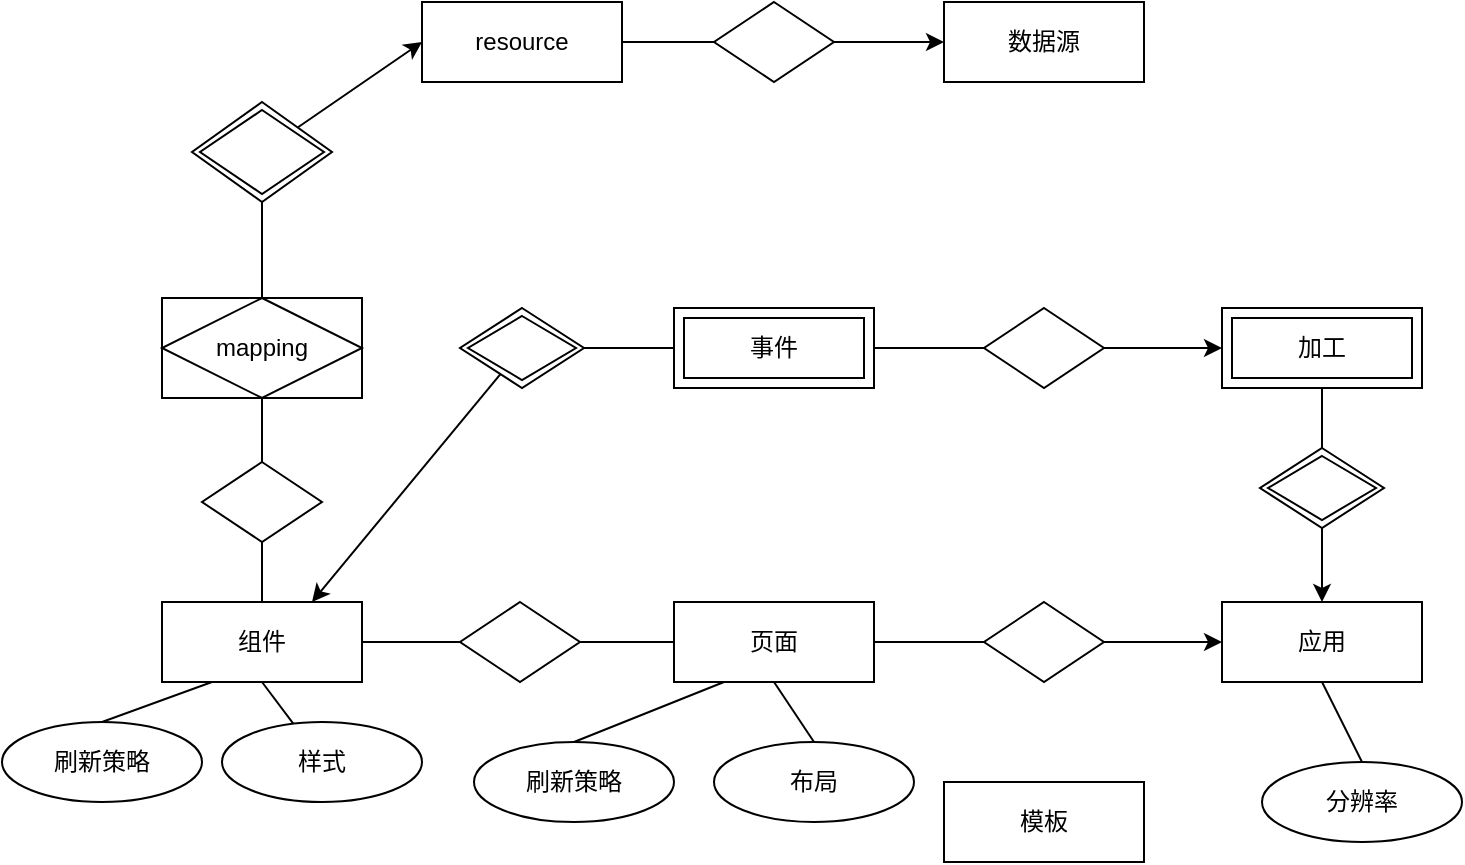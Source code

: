 <mxfile version="14.2.9" type="github">
  <diagram id="8m_83W-AyGa6Lw00tJbV" name="Page-1">
    <mxGraphModel dx="1102" dy="1783" grid="1" gridSize="10" guides="1" tooltips="1" connect="1" arrows="1" fold="1" page="1" pageScale="1" pageWidth="827" pageHeight="1169" math="0" shadow="0">
      <root>
        <mxCell id="0" />
        <mxCell id="1" parent="0" />
        <mxCell id="g3utbNs4VeE5p_Rx1PZi-1" value="组件" style="whiteSpace=wrap;html=1;align=center;" vertex="1" parent="1">
          <mxGeometry x="80" y="250" width="100" height="40" as="geometry" />
        </mxCell>
        <mxCell id="g3utbNs4VeE5p_Rx1PZi-4" value="" style="shape=rhombus;perimeter=rhombusPerimeter;whiteSpace=wrap;html=1;align=center;" vertex="1" parent="1">
          <mxGeometry x="229" y="250" width="60" height="40" as="geometry" />
        </mxCell>
        <mxCell id="g3utbNs4VeE5p_Rx1PZi-5" value="" style="endArrow=none;html=1;rounded=0;exitX=1;exitY=0.5;exitDx=0;exitDy=0;entryX=0;entryY=0.5;entryDx=0;entryDy=0;" edge="1" parent="1" source="g3utbNs4VeE5p_Rx1PZi-1" target="g3utbNs4VeE5p_Rx1PZi-4">
          <mxGeometry relative="1" as="geometry">
            <mxPoint x="170" y="270" as="sourcePoint" />
            <mxPoint x="240" y="270" as="targetPoint" />
          </mxGeometry>
        </mxCell>
        <mxCell id="g3utbNs4VeE5p_Rx1PZi-6" value="页面" style="whiteSpace=wrap;html=1;align=center;" vertex="1" parent="1">
          <mxGeometry x="336" y="250" width="100" height="40" as="geometry" />
        </mxCell>
        <mxCell id="g3utbNs4VeE5p_Rx1PZi-10" value="" style="edgeStyle=orthogonalEdgeStyle;rounded=0;orthogonalLoop=1;jettySize=auto;html=1;" edge="1" parent="1" source="g3utbNs4VeE5p_Rx1PZi-8" target="g3utbNs4VeE5p_Rx1PZi-9">
          <mxGeometry relative="1" as="geometry" />
        </mxCell>
        <mxCell id="g3utbNs4VeE5p_Rx1PZi-8" value="" style="shape=rhombus;perimeter=rhombusPerimeter;whiteSpace=wrap;html=1;align=center;" vertex="1" parent="1">
          <mxGeometry x="491" y="250" width="60" height="40" as="geometry" />
        </mxCell>
        <mxCell id="g3utbNs4VeE5p_Rx1PZi-9" value="应用" style="whiteSpace=wrap;html=1;align=center;" vertex="1" parent="1">
          <mxGeometry x="610" y="250" width="100" height="40" as="geometry" />
        </mxCell>
        <mxCell id="g3utbNs4VeE5p_Rx1PZi-11" value="" style="endArrow=none;html=1;rounded=0;exitX=1;exitY=0.5;exitDx=0;exitDy=0;entryX=0;entryY=0.5;entryDx=0;entryDy=0;" edge="1" parent="1" source="g3utbNs4VeE5p_Rx1PZi-4" target="g3utbNs4VeE5p_Rx1PZi-6">
          <mxGeometry relative="1" as="geometry">
            <mxPoint x="150" y="280" as="sourcePoint" />
            <mxPoint x="240" y="280" as="targetPoint" />
          </mxGeometry>
        </mxCell>
        <mxCell id="g3utbNs4VeE5p_Rx1PZi-12" value="" style="endArrow=none;html=1;rounded=0;exitX=1;exitY=0.5;exitDx=0;exitDy=0;entryX=0;entryY=0.5;entryDx=0;entryDy=0;" edge="1" parent="1" source="g3utbNs4VeE5p_Rx1PZi-6" target="g3utbNs4VeE5p_Rx1PZi-8">
          <mxGeometry relative="1" as="geometry">
            <mxPoint x="116" y="290" as="sourcePoint" />
            <mxPoint x="206" y="290" as="targetPoint" />
          </mxGeometry>
        </mxCell>
        <mxCell id="g3utbNs4VeE5p_Rx1PZi-13" value="mapping" style="shape=associativeEntity;whiteSpace=wrap;html=1;align=center;" vertex="1" parent="1">
          <mxGeometry x="80" y="98" width="100" height="50" as="geometry" />
        </mxCell>
        <mxCell id="g3utbNs4VeE5p_Rx1PZi-42" value="" style="edgeStyle=none;rounded=0;orthogonalLoop=1;jettySize=auto;html=1;entryX=0;entryY=0.5;entryDx=0;entryDy=0;" edge="1" parent="1" source="g3utbNs4VeE5p_Rx1PZi-14" target="g3utbNs4VeE5p_Rx1PZi-32">
          <mxGeometry relative="1" as="geometry" />
        </mxCell>
        <mxCell id="g3utbNs4VeE5p_Rx1PZi-14" value="" style="shape=rhombus;double=1;perimeter=rhombusPerimeter;whiteSpace=wrap;html=1;align=center;" vertex="1" parent="1">
          <mxGeometry x="95" width="70" height="50" as="geometry" />
        </mxCell>
        <mxCell id="g3utbNs4VeE5p_Rx1PZi-16" value="事件" style="shape=ext;margin=3;double=1;whiteSpace=wrap;html=1;align=center;" vertex="1" parent="1">
          <mxGeometry x="336" y="103" width="100" height="40" as="geometry" />
        </mxCell>
        <mxCell id="g3utbNs4VeE5p_Rx1PZi-19" value="" style="rounded=0;orthogonalLoop=1;jettySize=auto;html=1;entryX=0.75;entryY=0;entryDx=0;entryDy=0;" edge="1" parent="1" source="g3utbNs4VeE5p_Rx1PZi-17" target="g3utbNs4VeE5p_Rx1PZi-1">
          <mxGeometry relative="1" as="geometry" />
        </mxCell>
        <mxCell id="g3utbNs4VeE5p_Rx1PZi-17" value="" style="shape=rhombus;double=1;perimeter=rhombusPerimeter;whiteSpace=wrap;html=1;align=center;" vertex="1" parent="1">
          <mxGeometry x="229" y="103" width="62" height="40" as="geometry" />
        </mxCell>
        <mxCell id="g3utbNs4VeE5p_Rx1PZi-20" value="" style="endArrow=none;html=1;rounded=0;exitX=1;exitY=0.5;exitDx=0;exitDy=0;entryX=0;entryY=0.5;entryDx=0;entryDy=0;" edge="1" parent="1" source="g3utbNs4VeE5p_Rx1PZi-17" target="g3utbNs4VeE5p_Rx1PZi-16">
          <mxGeometry relative="1" as="geometry">
            <mxPoint x="480" y="10" as="sourcePoint" />
            <mxPoint x="640" y="10" as="targetPoint" />
          </mxGeometry>
        </mxCell>
        <mxCell id="g3utbNs4VeE5p_Rx1PZi-21" value="加工" style="shape=ext;margin=3;double=1;whiteSpace=wrap;html=1;align=center;" vertex="1" parent="1">
          <mxGeometry x="610" y="103" width="100" height="40" as="geometry" />
        </mxCell>
        <mxCell id="g3utbNs4VeE5p_Rx1PZi-23" value="" style="edgeStyle=none;rounded=0;orthogonalLoop=1;jettySize=auto;html=1;" edge="1" parent="1" source="g3utbNs4VeE5p_Rx1PZi-22" target="g3utbNs4VeE5p_Rx1PZi-21">
          <mxGeometry relative="1" as="geometry" />
        </mxCell>
        <mxCell id="g3utbNs4VeE5p_Rx1PZi-22" value="" style="shape=rhombus;perimeter=rhombusPerimeter;whiteSpace=wrap;html=1;align=center;" vertex="1" parent="1">
          <mxGeometry x="491" y="103" width="60" height="40" as="geometry" />
        </mxCell>
        <mxCell id="g3utbNs4VeE5p_Rx1PZi-24" value="" style="endArrow=none;html=1;rounded=0;exitX=1;exitY=0.5;exitDx=0;exitDy=0;entryX=0;entryY=0.5;entryDx=0;entryDy=0;" edge="1" parent="1" source="g3utbNs4VeE5p_Rx1PZi-16" target="g3utbNs4VeE5p_Rx1PZi-22">
          <mxGeometry relative="1" as="geometry">
            <mxPoint x="301" y="133" as="sourcePoint" />
            <mxPoint x="346" y="133" as="targetPoint" />
          </mxGeometry>
        </mxCell>
        <mxCell id="g3utbNs4VeE5p_Rx1PZi-26" value="" style="endArrow=none;html=1;rounded=0;exitX=0.5;exitY=1;exitDx=0;exitDy=0;entryX=0.5;entryY=0;entryDx=0;entryDy=0;" edge="1" parent="1" source="g3utbNs4VeE5p_Rx1PZi-21">
          <mxGeometry relative="1" as="geometry">
            <mxPoint x="740" y="170" as="sourcePoint" />
            <mxPoint x="660" y="173" as="targetPoint" />
          </mxGeometry>
        </mxCell>
        <mxCell id="g3utbNs4VeE5p_Rx1PZi-27" value="" style="edgeStyle=none;rounded=0;orthogonalLoop=1;jettySize=auto;html=1;exitX=0.5;exitY=1;exitDx=0;exitDy=0;entryX=0.5;entryY=0;entryDx=0;entryDy=0;" edge="1" parent="1" target="g3utbNs4VeE5p_Rx1PZi-9">
          <mxGeometry relative="1" as="geometry">
            <mxPoint x="660" y="213" as="sourcePoint" />
            <mxPoint x="620" y="133" as="targetPoint" />
          </mxGeometry>
        </mxCell>
        <mxCell id="g3utbNs4VeE5p_Rx1PZi-28" value="" style="shape=rhombus;double=1;perimeter=rhombusPerimeter;whiteSpace=wrap;html=1;align=center;" vertex="1" parent="1">
          <mxGeometry x="629" y="173" width="62" height="40" as="geometry" />
        </mxCell>
        <mxCell id="g3utbNs4VeE5p_Rx1PZi-30" value="模板" style="whiteSpace=wrap;html=1;align=center;" vertex="1" parent="1">
          <mxGeometry x="471" y="340" width="100" height="40" as="geometry" />
        </mxCell>
        <mxCell id="g3utbNs4VeE5p_Rx1PZi-31" value="数据源" style="whiteSpace=wrap;html=1;align=center;" vertex="1" parent="1">
          <mxGeometry x="471" y="-50" width="100" height="40" as="geometry" />
        </mxCell>
        <mxCell id="g3utbNs4VeE5p_Rx1PZi-32" value="resource" style="whiteSpace=wrap;html=1;align=center;" vertex="1" parent="1">
          <mxGeometry x="210" y="-50" width="100" height="40" as="geometry" />
        </mxCell>
        <mxCell id="g3utbNs4VeE5p_Rx1PZi-34" value="" style="edgeStyle=none;rounded=0;orthogonalLoop=1;jettySize=auto;html=1;" edge="1" parent="1" source="g3utbNs4VeE5p_Rx1PZi-33" target="g3utbNs4VeE5p_Rx1PZi-31">
          <mxGeometry relative="1" as="geometry" />
        </mxCell>
        <mxCell id="g3utbNs4VeE5p_Rx1PZi-33" value="" style="shape=rhombus;perimeter=rhombusPerimeter;whiteSpace=wrap;html=1;align=center;" vertex="1" parent="1">
          <mxGeometry x="356" y="-50" width="60" height="40" as="geometry" />
        </mxCell>
        <mxCell id="g3utbNs4VeE5p_Rx1PZi-36" value="" style="endArrow=none;html=1;rounded=0;exitX=1;exitY=0.5;exitDx=0;exitDy=0;entryX=0;entryY=0.5;entryDx=0;entryDy=0;" edge="1" parent="1" source="g3utbNs4VeE5p_Rx1PZi-32" target="g3utbNs4VeE5p_Rx1PZi-33">
          <mxGeometry relative="1" as="geometry">
            <mxPoint x="230" y="-100" as="sourcePoint" />
            <mxPoint x="390" y="-100" as="targetPoint" />
          </mxGeometry>
        </mxCell>
        <mxCell id="g3utbNs4VeE5p_Rx1PZi-37" value="" style="shape=rhombus;perimeter=rhombusPerimeter;whiteSpace=wrap;html=1;align=center;" vertex="1" parent="1">
          <mxGeometry x="100" y="180" width="60" height="40" as="geometry" />
        </mxCell>
        <mxCell id="g3utbNs4VeE5p_Rx1PZi-38" value="" style="endArrow=none;html=1;rounded=0;exitX=0.5;exitY=0;exitDx=0;exitDy=0;entryX=0.5;entryY=1;entryDx=0;entryDy=0;" edge="1" parent="1" source="g3utbNs4VeE5p_Rx1PZi-1" target="g3utbNs4VeE5p_Rx1PZi-37">
          <mxGeometry relative="1" as="geometry">
            <mxPoint x="100" y="350" as="sourcePoint" />
            <mxPoint x="260" y="350" as="targetPoint" />
          </mxGeometry>
        </mxCell>
        <mxCell id="g3utbNs4VeE5p_Rx1PZi-39" value="" style="endArrow=none;html=1;rounded=0;entryX=0.5;entryY=0;entryDx=0;entryDy=0;exitX=0.5;exitY=1;exitDx=0;exitDy=0;" edge="1" parent="1" source="g3utbNs4VeE5p_Rx1PZi-13" target="g3utbNs4VeE5p_Rx1PZi-37">
          <mxGeometry relative="1" as="geometry">
            <mxPoint x="-110" y="160" as="sourcePoint" />
            <mxPoint x="50" y="160" as="targetPoint" />
          </mxGeometry>
        </mxCell>
        <mxCell id="g3utbNs4VeE5p_Rx1PZi-40" value="" style="endArrow=none;html=1;rounded=0;entryX=0.5;entryY=0;entryDx=0;entryDy=0;exitX=0.5;exitY=1;exitDx=0;exitDy=0;" edge="1" parent="1" source="g3utbNs4VeE5p_Rx1PZi-14" target="g3utbNs4VeE5p_Rx1PZi-13">
          <mxGeometry relative="1" as="geometry">
            <mxPoint y="70" as="sourcePoint" />
            <mxPoint x="160" y="70" as="targetPoint" />
          </mxGeometry>
        </mxCell>
        <mxCell id="g3utbNs4VeE5p_Rx1PZi-43" value="刷新策略" style="ellipse;whiteSpace=wrap;html=1;align=center;" vertex="1" parent="1">
          <mxGeometry y="310" width="100" height="40" as="geometry" />
        </mxCell>
        <mxCell id="g3utbNs4VeE5p_Rx1PZi-44" value="" style="endArrow=none;html=1;rounded=0;exitX=0.5;exitY=0;exitDx=0;exitDy=0;entryX=0.25;entryY=1;entryDx=0;entryDy=0;" edge="1" parent="1" source="g3utbNs4VeE5p_Rx1PZi-43" target="g3utbNs4VeE5p_Rx1PZi-1">
          <mxGeometry relative="1" as="geometry">
            <mxPoint x="-130" y="260" as="sourcePoint" />
            <mxPoint x="30" y="260" as="targetPoint" />
          </mxGeometry>
        </mxCell>
        <mxCell id="g3utbNs4VeE5p_Rx1PZi-45" value="样式" style="ellipse;whiteSpace=wrap;html=1;align=center;" vertex="1" parent="1">
          <mxGeometry x="110" y="310" width="100" height="40" as="geometry" />
        </mxCell>
        <mxCell id="g3utbNs4VeE5p_Rx1PZi-46" value="" style="endArrow=none;html=1;rounded=0;entryX=0.5;entryY=1;entryDx=0;entryDy=0;" edge="1" parent="1" source="g3utbNs4VeE5p_Rx1PZi-45" target="g3utbNs4VeE5p_Rx1PZi-1">
          <mxGeometry relative="1" as="geometry">
            <mxPoint y="340" as="sourcePoint" />
            <mxPoint x="115" y="300" as="targetPoint" />
          </mxGeometry>
        </mxCell>
        <mxCell id="g3utbNs4VeE5p_Rx1PZi-47" value="刷新策略" style="ellipse;whiteSpace=wrap;html=1;align=center;" vertex="1" parent="1">
          <mxGeometry x="236" y="320" width="100" height="40" as="geometry" />
        </mxCell>
        <mxCell id="g3utbNs4VeE5p_Rx1PZi-48" value="" style="endArrow=none;html=1;rounded=0;entryX=0.25;entryY=1;entryDx=0;entryDy=0;exitX=0.5;exitY=0;exitDx=0;exitDy=0;" edge="1" parent="1" source="g3utbNs4VeE5p_Rx1PZi-47" target="g3utbNs4VeE5p_Rx1PZi-6">
          <mxGeometry relative="1" as="geometry">
            <mxPoint x="129.27" y="350.073" as="sourcePoint" />
            <mxPoint x="140" y="300" as="targetPoint" />
          </mxGeometry>
        </mxCell>
        <mxCell id="g3utbNs4VeE5p_Rx1PZi-49" value="布局" style="ellipse;whiteSpace=wrap;html=1;align=center;" vertex="1" parent="1">
          <mxGeometry x="356" y="320" width="100" height="40" as="geometry" />
        </mxCell>
        <mxCell id="g3utbNs4VeE5p_Rx1PZi-50" value="" style="endArrow=none;html=1;rounded=0;entryX=0.5;entryY=1;entryDx=0;entryDy=0;exitX=0.5;exitY=0;exitDx=0;exitDy=0;" edge="1" parent="1" source="g3utbNs4VeE5p_Rx1PZi-49" target="g3utbNs4VeE5p_Rx1PZi-6">
          <mxGeometry relative="1" as="geometry">
            <mxPoint x="296" y="330" as="sourcePoint" />
            <mxPoint x="371" y="300" as="targetPoint" />
          </mxGeometry>
        </mxCell>
        <mxCell id="g3utbNs4VeE5p_Rx1PZi-51" value="分辨率" style="ellipse;whiteSpace=wrap;html=1;align=center;" vertex="1" parent="1">
          <mxGeometry x="630" y="330" width="100" height="40" as="geometry" />
        </mxCell>
        <mxCell id="g3utbNs4VeE5p_Rx1PZi-52" value="" style="endArrow=none;html=1;rounded=0;entryX=0.5;entryY=1;entryDx=0;entryDy=0;exitX=0.5;exitY=0;exitDx=0;exitDy=0;" edge="1" parent="1" source="g3utbNs4VeE5p_Rx1PZi-51" target="g3utbNs4VeE5p_Rx1PZi-9">
          <mxGeometry relative="1" as="geometry">
            <mxPoint x="416" y="330" as="sourcePoint" />
            <mxPoint x="396" y="300" as="targetPoint" />
          </mxGeometry>
        </mxCell>
      </root>
    </mxGraphModel>
  </diagram>
</mxfile>
